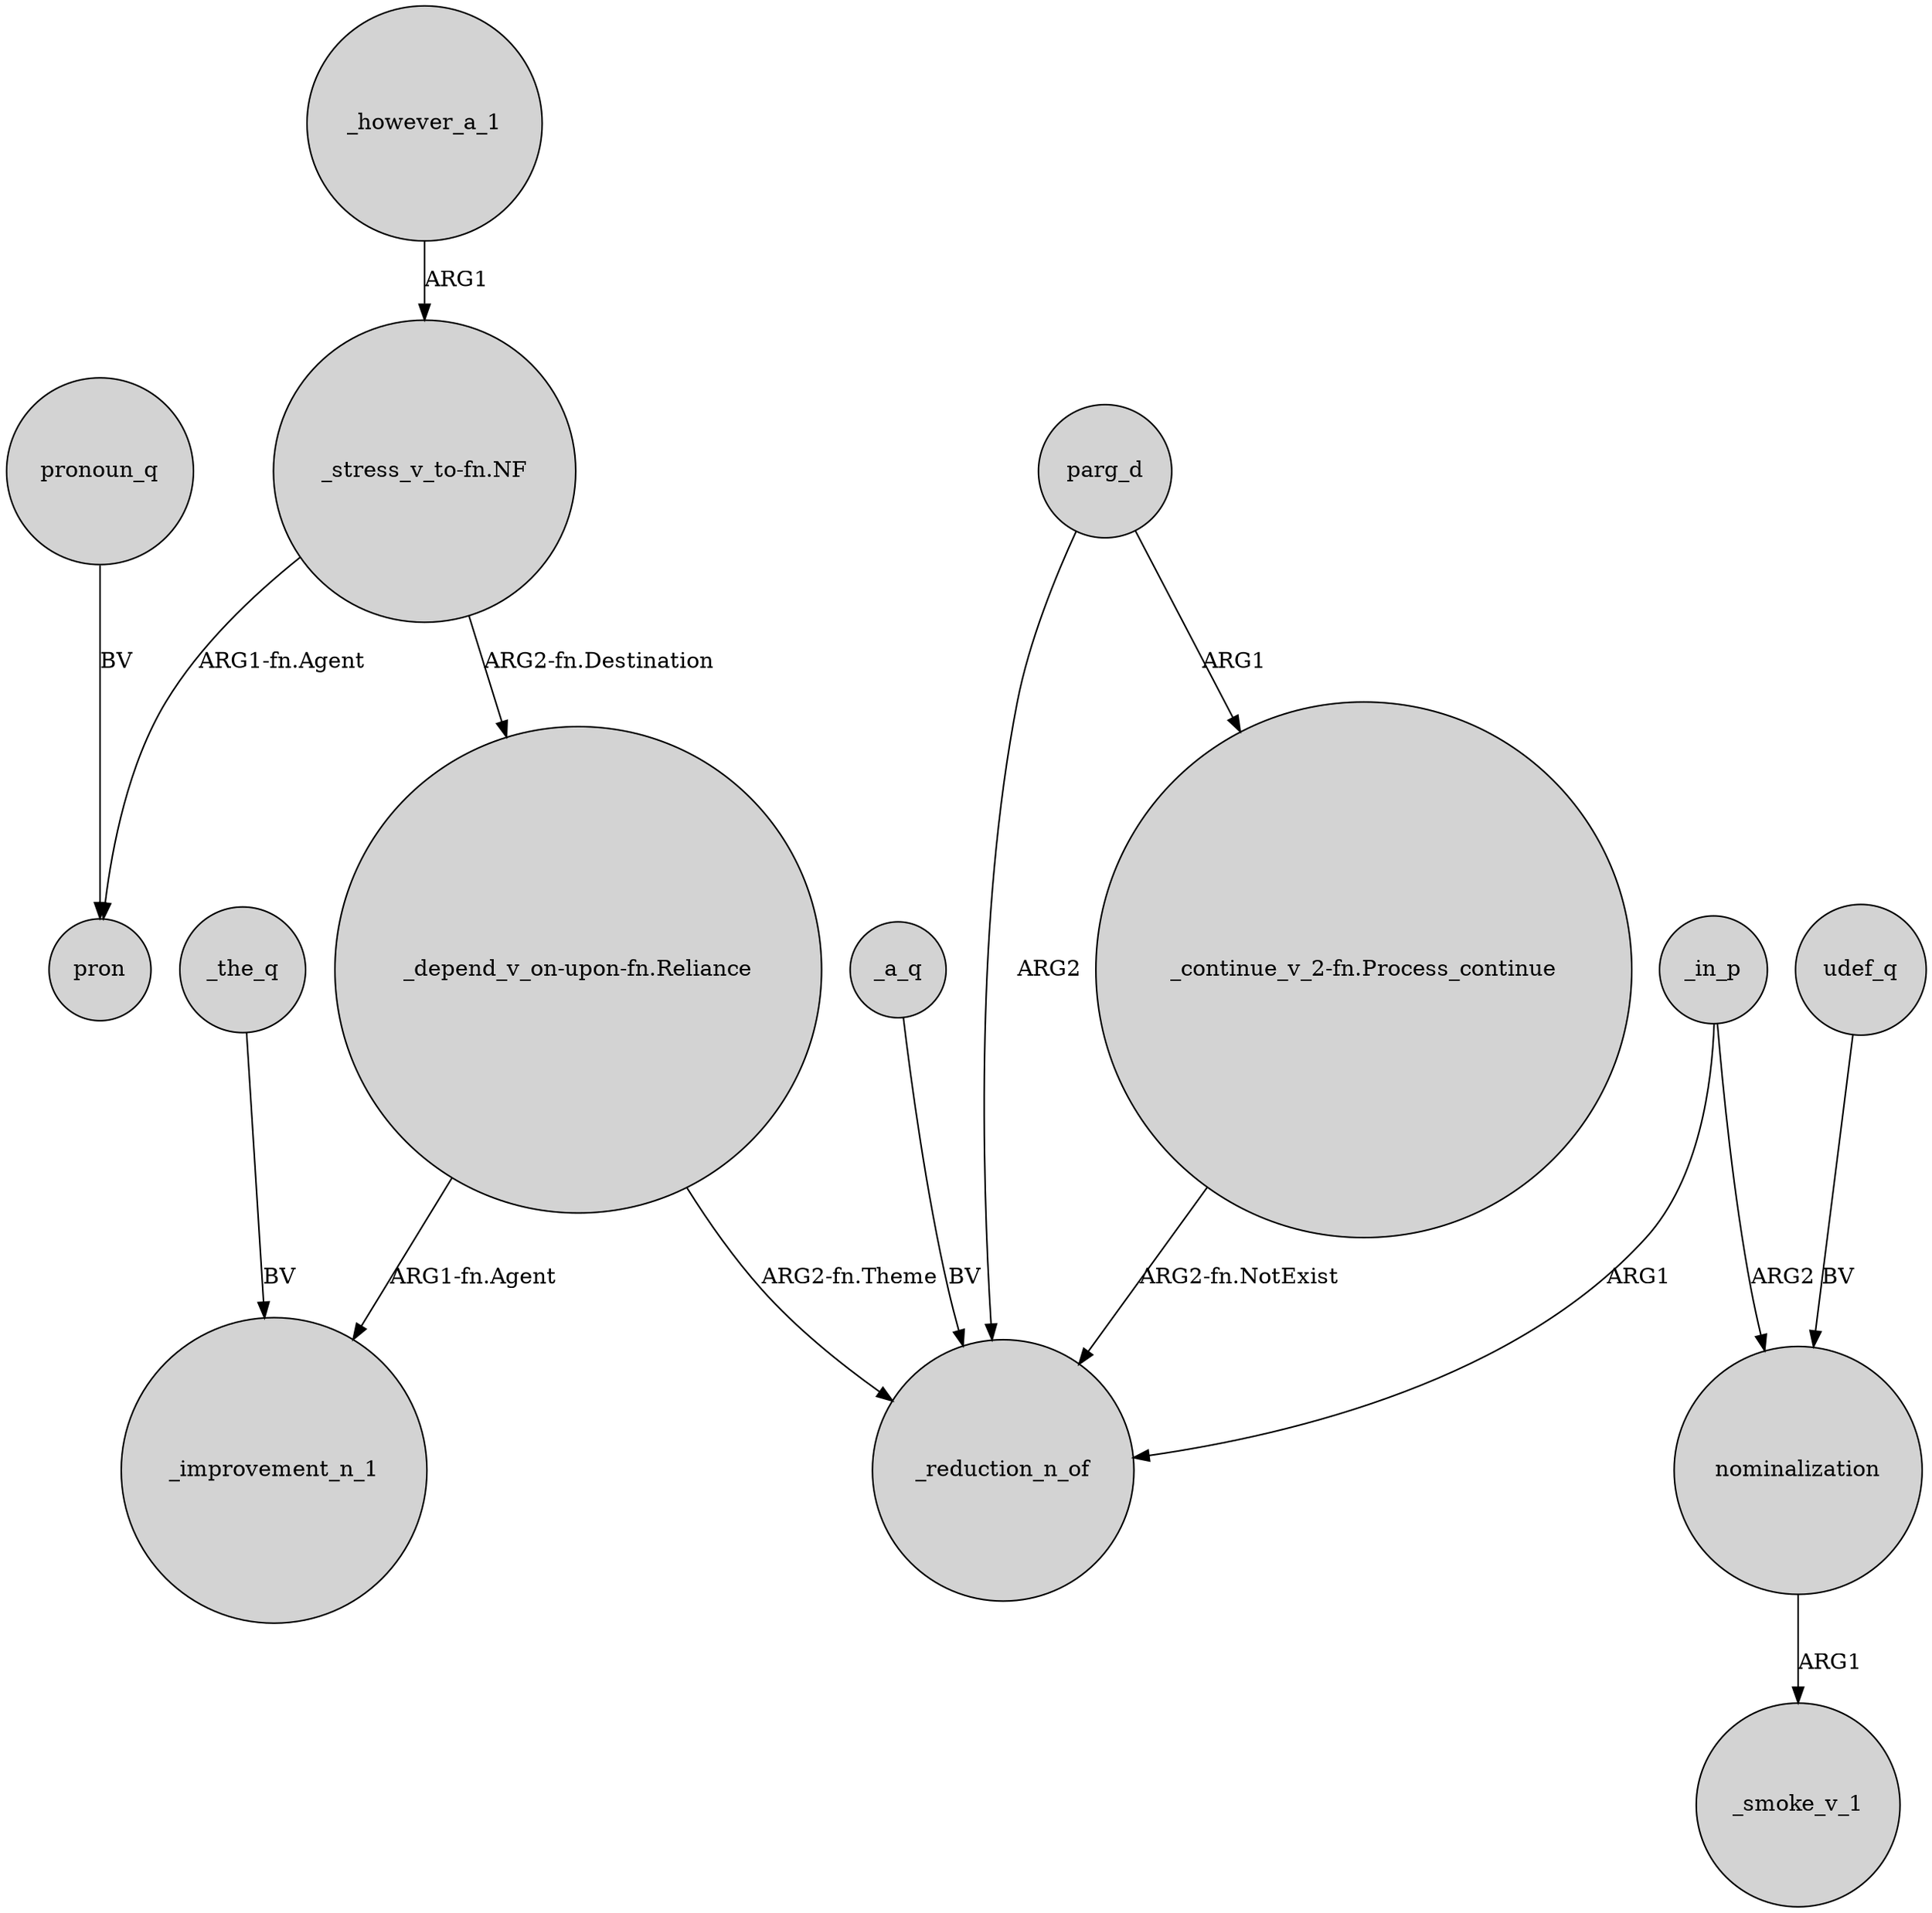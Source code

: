 digraph {
	node [shape=circle style=filled]
	"_stress_v_to-fn.NF" -> pron [label="ARG1-fn.Agent"]
	"_depend_v_on-upon-fn.Reliance" -> _improvement_n_1 [label="ARG1-fn.Agent"]
	"_depend_v_on-upon-fn.Reliance" -> _reduction_n_of [label="ARG2-fn.Theme"]
	_in_p -> _reduction_n_of [label=ARG1]
	nominalization -> _smoke_v_1 [label=ARG1]
	parg_d -> _reduction_n_of [label=ARG2]
	pronoun_q -> pron [label=BV]
	_in_p -> nominalization [label=ARG2]
	_however_a_1 -> "_stress_v_to-fn.NF" [label=ARG1]
	"_stress_v_to-fn.NF" -> "_depend_v_on-upon-fn.Reliance" [label="ARG2-fn.Destination"]
	_a_q -> _reduction_n_of [label=BV]
	"_continue_v_2-fn.Process_continue" -> _reduction_n_of [label="ARG2-fn.NotExist"]
	parg_d -> "_continue_v_2-fn.Process_continue" [label=ARG1]
	udef_q -> nominalization [label=BV]
	_the_q -> _improvement_n_1 [label=BV]
}
